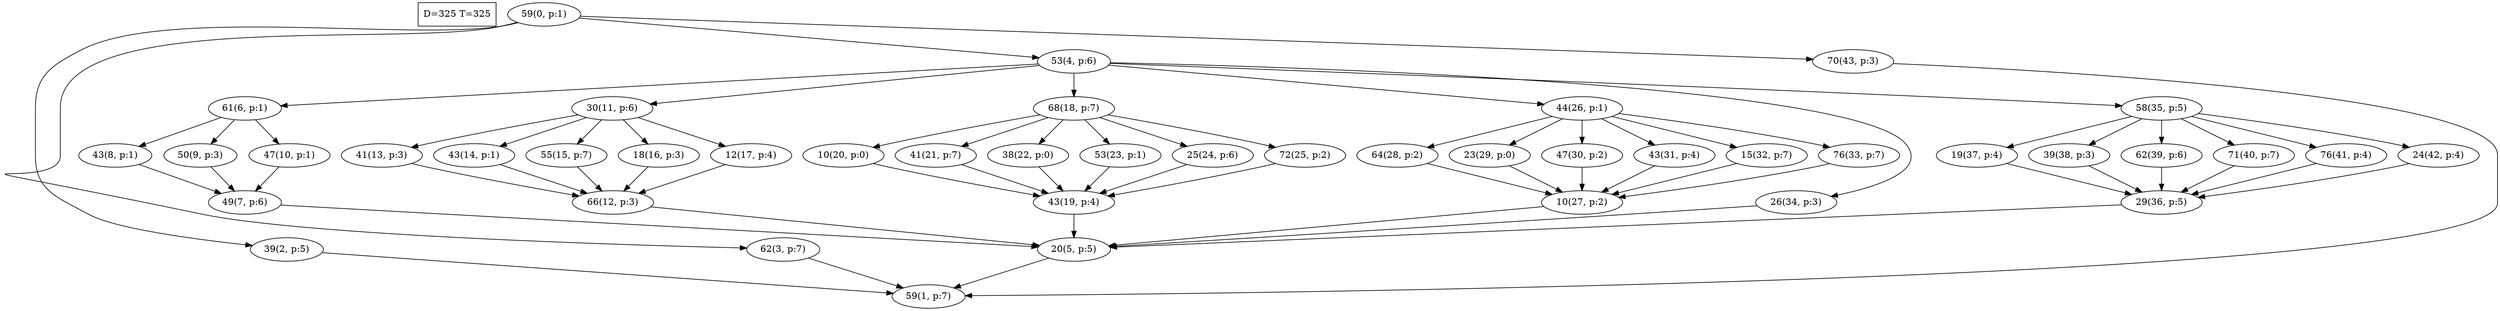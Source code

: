 digraph Task {
i [shape=box, label="D=325 T=325"]; 
0 [label="59(0, p:1)"];
1 [label="59(1, p:7)"];
2 [label="39(2, p:5)"];
3 [label="62(3, p:7)"];
4 [label="53(4, p:6)"];
5 [label="20(5, p:5)"];
6 [label="61(6, p:1)"];
7 [label="49(7, p:6)"];
8 [label="43(8, p:1)"];
9 [label="50(9, p:3)"];
10 [label="47(10, p:1)"];
11 [label="30(11, p:6)"];
12 [label="66(12, p:3)"];
13 [label="41(13, p:3)"];
14 [label="43(14, p:1)"];
15 [label="55(15, p:7)"];
16 [label="18(16, p:3)"];
17 [label="12(17, p:4)"];
18 [label="68(18, p:7)"];
19 [label="43(19, p:4)"];
20 [label="10(20, p:0)"];
21 [label="41(21, p:7)"];
22 [label="38(22, p:0)"];
23 [label="53(23, p:1)"];
24 [label="25(24, p:6)"];
25 [label="72(25, p:2)"];
26 [label="44(26, p:1)"];
27 [label="10(27, p:2)"];
28 [label="64(28, p:2)"];
29 [label="23(29, p:0)"];
30 [label="47(30, p:2)"];
31 [label="43(31, p:4)"];
32 [label="15(32, p:7)"];
33 [label="76(33, p:7)"];
34 [label="26(34, p:3)"];
35 [label="58(35, p:5)"];
36 [label="29(36, p:5)"];
37 [label="19(37, p:4)"];
38 [label="39(38, p:3)"];
39 [label="62(39, p:6)"];
40 [label="71(40, p:7)"];
41 [label="76(41, p:4)"];
42 [label="24(42, p:4)"];
43 [label="70(43, p:3)"];
0 -> 2;
0 -> 3;
0 -> 4;
0 -> 43;
2 -> 1;
3 -> 1;
4 -> 6;
4 -> 11;
4 -> 18;
4 -> 26;
4 -> 34;
4 -> 35;
5 -> 1;
6 -> 8;
6 -> 9;
6 -> 10;
7 -> 5;
8 -> 7;
9 -> 7;
10 -> 7;
11 -> 13;
11 -> 14;
11 -> 15;
11 -> 16;
11 -> 17;
12 -> 5;
13 -> 12;
14 -> 12;
15 -> 12;
16 -> 12;
17 -> 12;
18 -> 20;
18 -> 21;
18 -> 22;
18 -> 23;
18 -> 24;
18 -> 25;
19 -> 5;
20 -> 19;
21 -> 19;
22 -> 19;
23 -> 19;
24 -> 19;
25 -> 19;
26 -> 28;
26 -> 29;
26 -> 30;
26 -> 31;
26 -> 32;
26 -> 33;
27 -> 5;
28 -> 27;
29 -> 27;
30 -> 27;
31 -> 27;
32 -> 27;
33 -> 27;
34 -> 5;
35 -> 37;
35 -> 38;
35 -> 39;
35 -> 40;
35 -> 41;
35 -> 42;
36 -> 5;
37 -> 36;
38 -> 36;
39 -> 36;
40 -> 36;
41 -> 36;
42 -> 36;
43 -> 1;
}